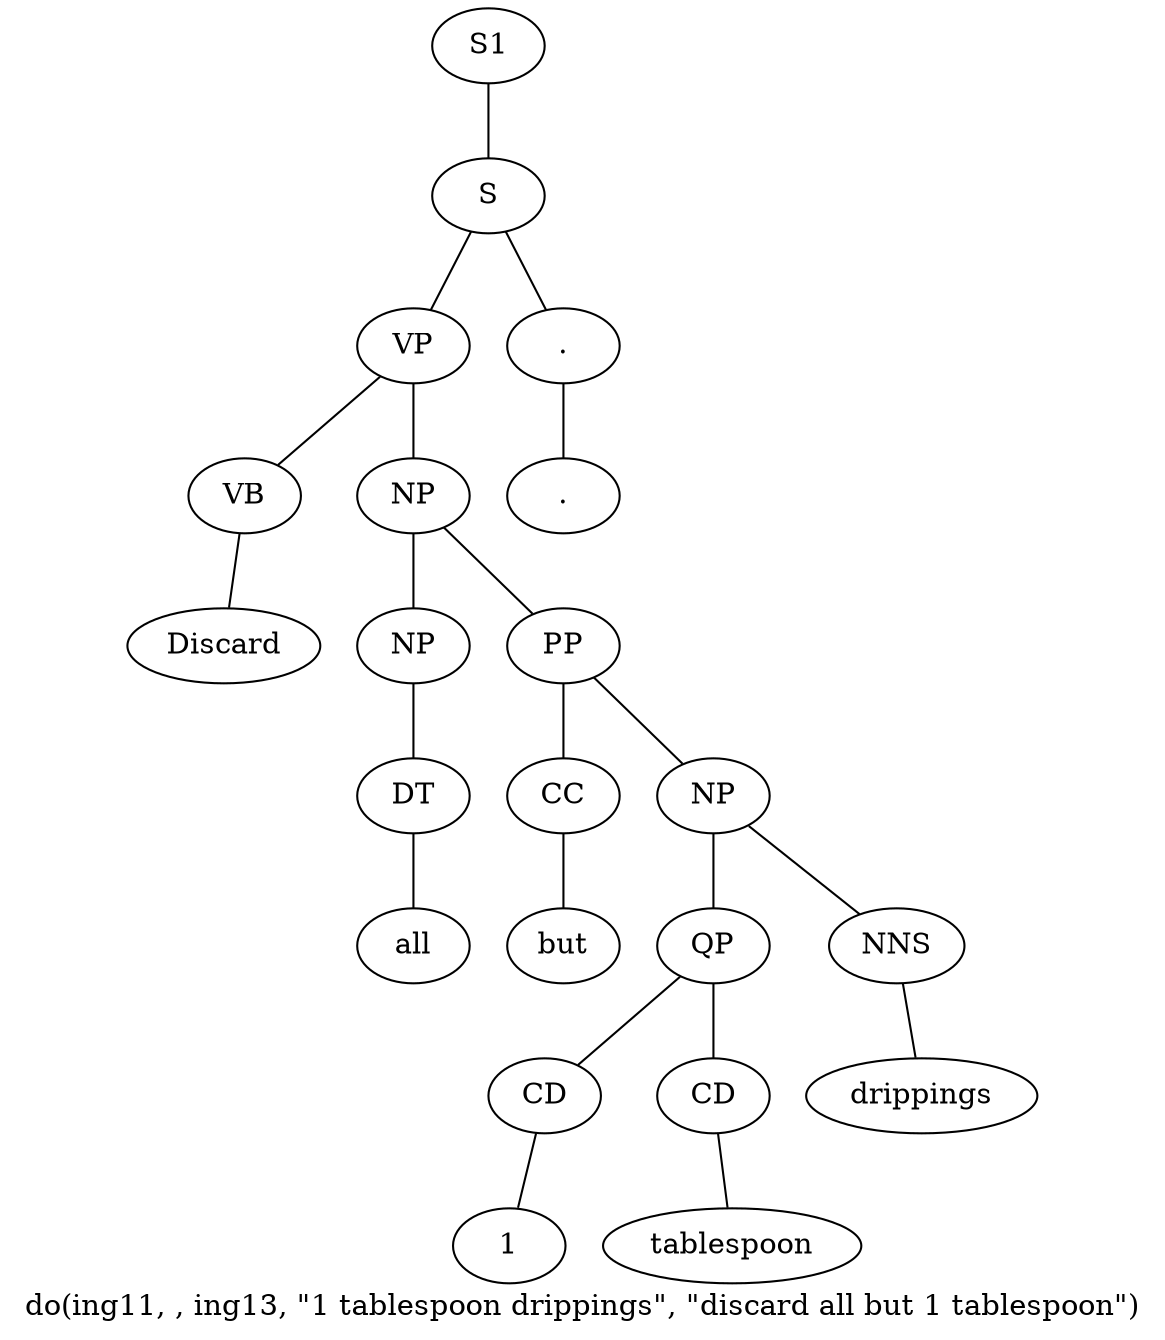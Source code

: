 graph SyntaxGraph {
	label = "do(ing11, , ing13, \"1 tablespoon drippings\", \"discard all but 1 tablespoon\")";
	Node0 [label="S1"];
	Node1 [label="S"];
	Node2 [label="VP"];
	Node3 [label="VB"];
	Node4 [label="Discard"];
	Node5 [label="NP"];
	Node6 [label="NP"];
	Node7 [label="DT"];
	Node8 [label="all"];
	Node9 [label="PP"];
	Node10 [label="CC"];
	Node11 [label="but"];
	Node12 [label="NP"];
	Node13 [label="QP"];
	Node14 [label="CD"];
	Node15 [label="1"];
	Node16 [label="CD"];
	Node17 [label="tablespoon"];
	Node18 [label="NNS"];
	Node19 [label="drippings"];
	Node20 [label="."];
	Node21 [label="."];

	Node0 -- Node1;
	Node1 -- Node2;
	Node1 -- Node20;
	Node2 -- Node3;
	Node2 -- Node5;
	Node3 -- Node4;
	Node5 -- Node6;
	Node5 -- Node9;
	Node6 -- Node7;
	Node7 -- Node8;
	Node9 -- Node10;
	Node9 -- Node12;
	Node10 -- Node11;
	Node12 -- Node13;
	Node12 -- Node18;
	Node13 -- Node14;
	Node13 -- Node16;
	Node14 -- Node15;
	Node16 -- Node17;
	Node18 -- Node19;
	Node20 -- Node21;
}